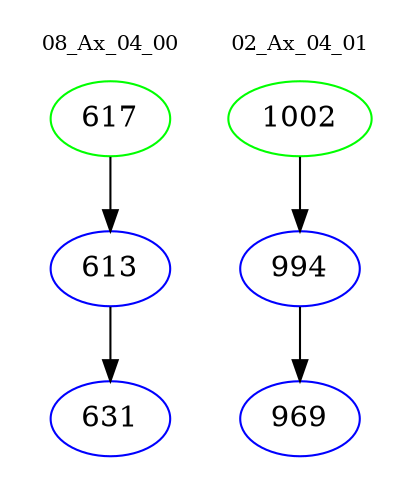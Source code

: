 digraph{
subgraph cluster_0 {
color = white
label = "08_Ax_04_00";
fontsize=10;
T0_617 [label="617", color="green"]
T0_617 -> T0_613 [color="black"]
T0_613 [label="613", color="blue"]
T0_613 -> T0_631 [color="black"]
T0_631 [label="631", color="blue"]
}
subgraph cluster_1 {
color = white
label = "02_Ax_04_01";
fontsize=10;
T1_1002 [label="1002", color="green"]
T1_1002 -> T1_994 [color="black"]
T1_994 [label="994", color="blue"]
T1_994 -> T1_969 [color="black"]
T1_969 [label="969", color="blue"]
}
}
